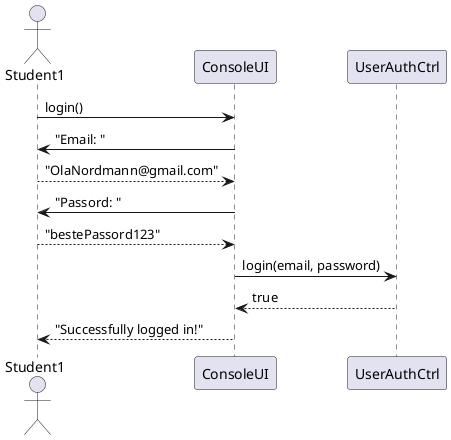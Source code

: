 @startuml
actor Student1
Student1 -> ConsoleUI: login()
ConsoleUI -> Student1: "Email: "
Student1 --> ConsoleUI: "OlaNordmann@gmail.com"
ConsoleUI -> Student1: "Passord: "
Student1 --> ConsoleUI: "bestePassord123"
ConsoleUI -> UserAuthCtrl: login(email, password)
UserAuthCtrl--> ConsoleUI: true
ConsoleUI --> Student1: "Successfully logged in!"
@enduml
